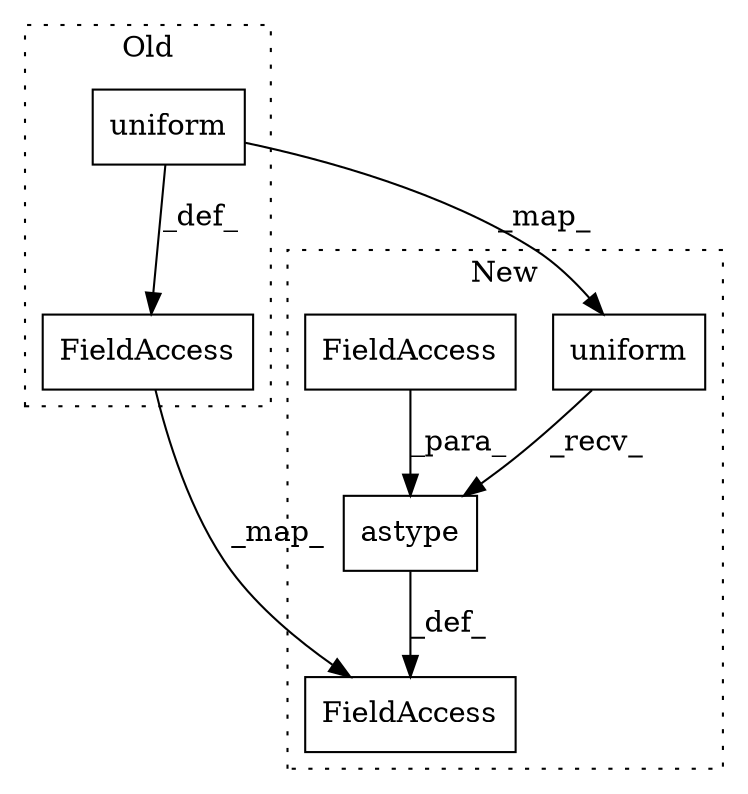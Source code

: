 digraph G {
subgraph cluster0 {
1 [label="uniform" a="32" s="479,549" l="13,2" shape="box"];
6 [label="FieldAccess" a="22" s="447" l="18" shape="box"];
label = "Old";
style="dotted";
}
subgraph cluster1 {
2 [label="uniform" a="32" s="479,549" l="13,2" shape="box"];
3 [label="astype" a="32" s="552,572" l="7,1" shape="box"];
4 [label="FieldAccess" a="22" s="559" l="13" shape="box"];
5 [label="FieldAccess" a="22" s="447" l="18" shape="box"];
label = "New";
style="dotted";
}
1 -> 6 [label="_def_"];
1 -> 2 [label="_map_"];
2 -> 3 [label="_recv_"];
3 -> 5 [label="_def_"];
4 -> 3 [label="_para_"];
6 -> 5 [label="_map_"];
}